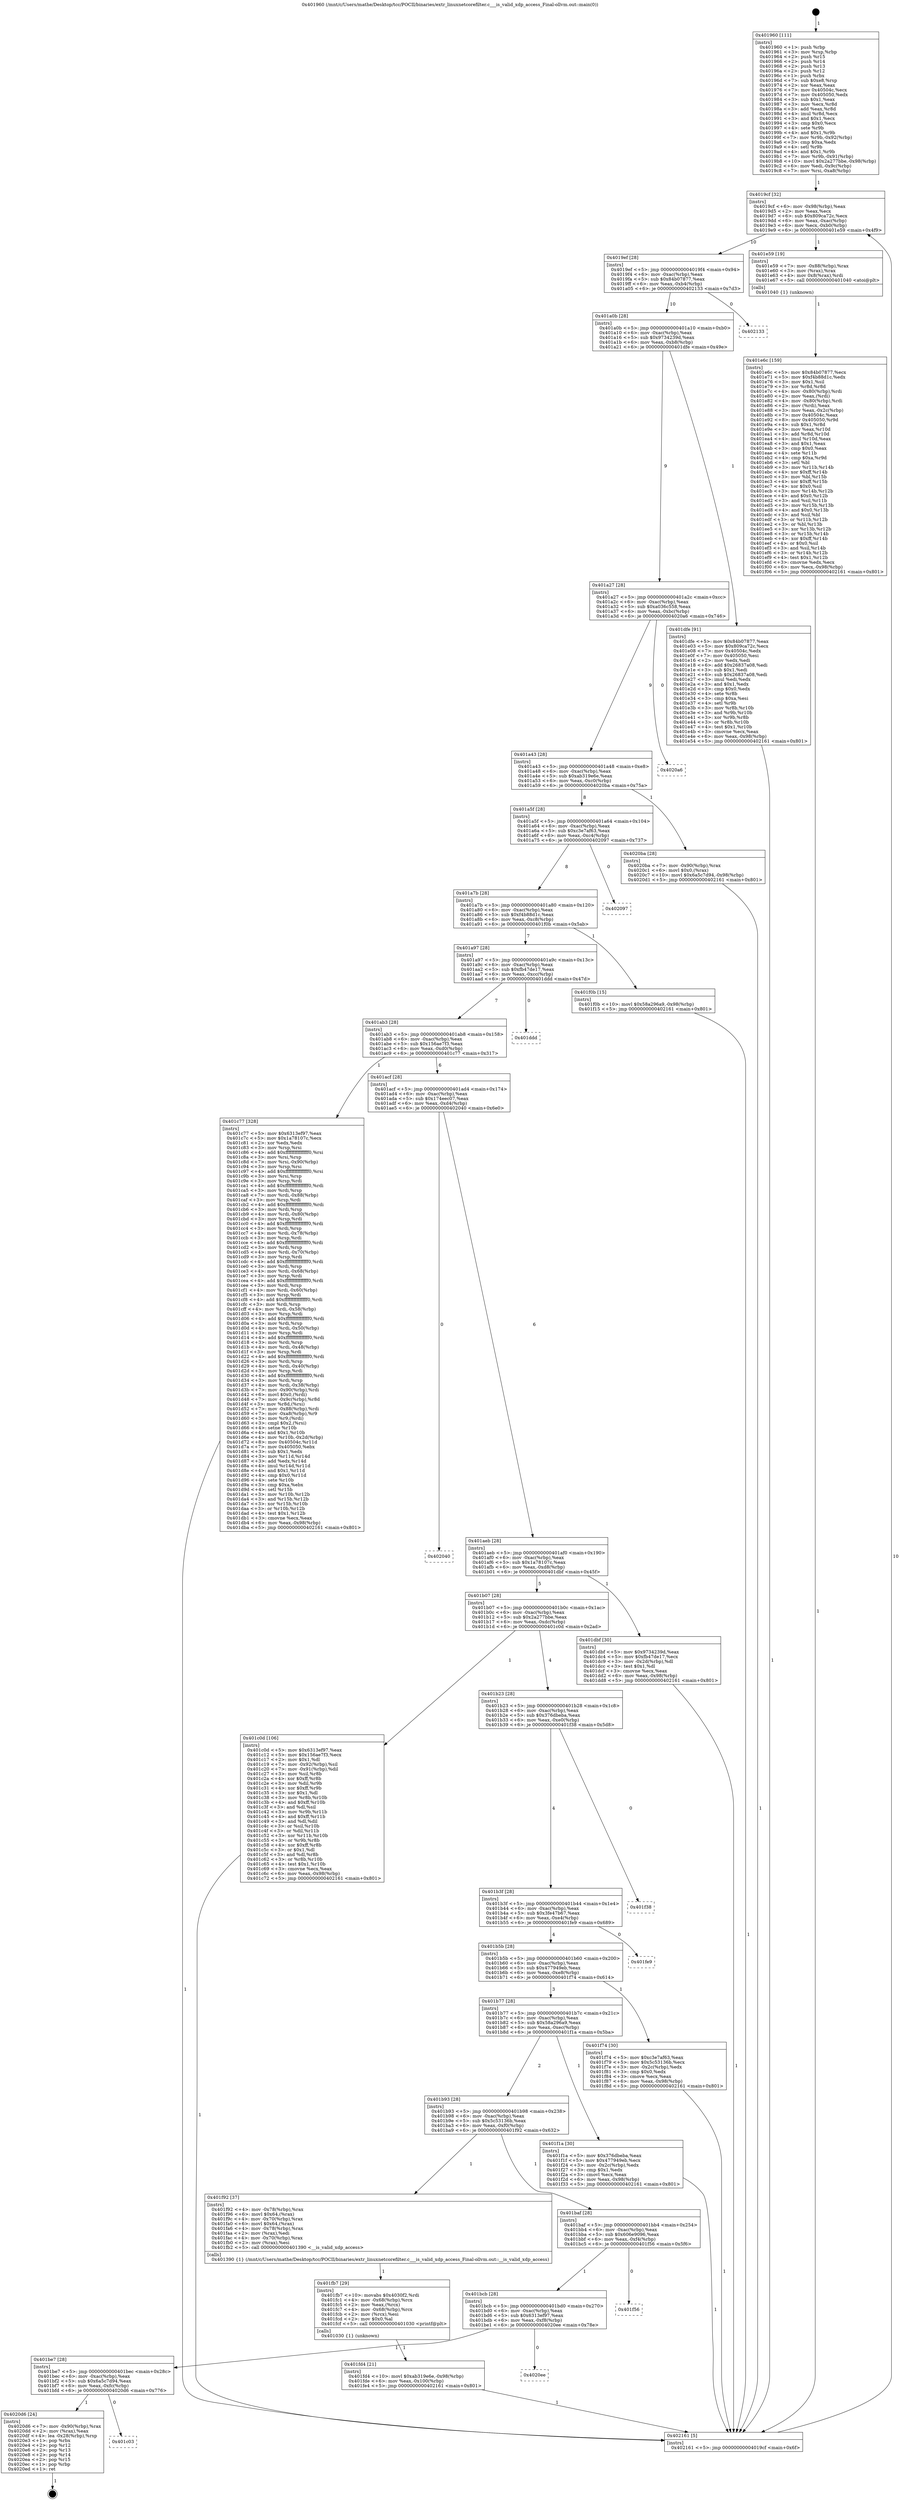 digraph "0x401960" {
  label = "0x401960 (/mnt/c/Users/mathe/Desktop/tcc/POCII/binaries/extr_linuxnetcorefilter.c___is_valid_xdp_access_Final-ollvm.out::main(0))"
  labelloc = "t"
  node[shape=record]

  Entry [label="",width=0.3,height=0.3,shape=circle,fillcolor=black,style=filled]
  "0x4019cf" [label="{
     0x4019cf [32]\l
     | [instrs]\l
     &nbsp;&nbsp;0x4019cf \<+6\>: mov -0x98(%rbp),%eax\l
     &nbsp;&nbsp;0x4019d5 \<+2\>: mov %eax,%ecx\l
     &nbsp;&nbsp;0x4019d7 \<+6\>: sub $0x809ca72c,%ecx\l
     &nbsp;&nbsp;0x4019dd \<+6\>: mov %eax,-0xac(%rbp)\l
     &nbsp;&nbsp;0x4019e3 \<+6\>: mov %ecx,-0xb0(%rbp)\l
     &nbsp;&nbsp;0x4019e9 \<+6\>: je 0000000000401e59 \<main+0x4f9\>\l
  }"]
  "0x401e59" [label="{
     0x401e59 [19]\l
     | [instrs]\l
     &nbsp;&nbsp;0x401e59 \<+7\>: mov -0x88(%rbp),%rax\l
     &nbsp;&nbsp;0x401e60 \<+3\>: mov (%rax),%rax\l
     &nbsp;&nbsp;0x401e63 \<+4\>: mov 0x8(%rax),%rdi\l
     &nbsp;&nbsp;0x401e67 \<+5\>: call 0000000000401040 \<atoi@plt\>\l
     | [calls]\l
     &nbsp;&nbsp;0x401040 \{1\} (unknown)\l
  }"]
  "0x4019ef" [label="{
     0x4019ef [28]\l
     | [instrs]\l
     &nbsp;&nbsp;0x4019ef \<+5\>: jmp 00000000004019f4 \<main+0x94\>\l
     &nbsp;&nbsp;0x4019f4 \<+6\>: mov -0xac(%rbp),%eax\l
     &nbsp;&nbsp;0x4019fa \<+5\>: sub $0x84b07877,%eax\l
     &nbsp;&nbsp;0x4019ff \<+6\>: mov %eax,-0xb4(%rbp)\l
     &nbsp;&nbsp;0x401a05 \<+6\>: je 0000000000402133 \<main+0x7d3\>\l
  }"]
  Exit [label="",width=0.3,height=0.3,shape=circle,fillcolor=black,style=filled,peripheries=2]
  "0x402133" [label="{
     0x402133\l
  }", style=dashed]
  "0x401a0b" [label="{
     0x401a0b [28]\l
     | [instrs]\l
     &nbsp;&nbsp;0x401a0b \<+5\>: jmp 0000000000401a10 \<main+0xb0\>\l
     &nbsp;&nbsp;0x401a10 \<+6\>: mov -0xac(%rbp),%eax\l
     &nbsp;&nbsp;0x401a16 \<+5\>: sub $0x9734239d,%eax\l
     &nbsp;&nbsp;0x401a1b \<+6\>: mov %eax,-0xb8(%rbp)\l
     &nbsp;&nbsp;0x401a21 \<+6\>: je 0000000000401dfe \<main+0x49e\>\l
  }"]
  "0x401c03" [label="{
     0x401c03\l
  }", style=dashed]
  "0x401dfe" [label="{
     0x401dfe [91]\l
     | [instrs]\l
     &nbsp;&nbsp;0x401dfe \<+5\>: mov $0x84b07877,%eax\l
     &nbsp;&nbsp;0x401e03 \<+5\>: mov $0x809ca72c,%ecx\l
     &nbsp;&nbsp;0x401e08 \<+7\>: mov 0x40504c,%edx\l
     &nbsp;&nbsp;0x401e0f \<+7\>: mov 0x405050,%esi\l
     &nbsp;&nbsp;0x401e16 \<+2\>: mov %edx,%edi\l
     &nbsp;&nbsp;0x401e18 \<+6\>: add $0x26837a08,%edi\l
     &nbsp;&nbsp;0x401e1e \<+3\>: sub $0x1,%edi\l
     &nbsp;&nbsp;0x401e21 \<+6\>: sub $0x26837a08,%edi\l
     &nbsp;&nbsp;0x401e27 \<+3\>: imul %edi,%edx\l
     &nbsp;&nbsp;0x401e2a \<+3\>: and $0x1,%edx\l
     &nbsp;&nbsp;0x401e2d \<+3\>: cmp $0x0,%edx\l
     &nbsp;&nbsp;0x401e30 \<+4\>: sete %r8b\l
     &nbsp;&nbsp;0x401e34 \<+3\>: cmp $0xa,%esi\l
     &nbsp;&nbsp;0x401e37 \<+4\>: setl %r9b\l
     &nbsp;&nbsp;0x401e3b \<+3\>: mov %r8b,%r10b\l
     &nbsp;&nbsp;0x401e3e \<+3\>: and %r9b,%r10b\l
     &nbsp;&nbsp;0x401e41 \<+3\>: xor %r9b,%r8b\l
     &nbsp;&nbsp;0x401e44 \<+3\>: or %r8b,%r10b\l
     &nbsp;&nbsp;0x401e47 \<+4\>: test $0x1,%r10b\l
     &nbsp;&nbsp;0x401e4b \<+3\>: cmovne %ecx,%eax\l
     &nbsp;&nbsp;0x401e4e \<+6\>: mov %eax,-0x98(%rbp)\l
     &nbsp;&nbsp;0x401e54 \<+5\>: jmp 0000000000402161 \<main+0x801\>\l
  }"]
  "0x401a27" [label="{
     0x401a27 [28]\l
     | [instrs]\l
     &nbsp;&nbsp;0x401a27 \<+5\>: jmp 0000000000401a2c \<main+0xcc\>\l
     &nbsp;&nbsp;0x401a2c \<+6\>: mov -0xac(%rbp),%eax\l
     &nbsp;&nbsp;0x401a32 \<+5\>: sub $0xa036c558,%eax\l
     &nbsp;&nbsp;0x401a37 \<+6\>: mov %eax,-0xbc(%rbp)\l
     &nbsp;&nbsp;0x401a3d \<+6\>: je 00000000004020a6 \<main+0x746\>\l
  }"]
  "0x4020d6" [label="{
     0x4020d6 [24]\l
     | [instrs]\l
     &nbsp;&nbsp;0x4020d6 \<+7\>: mov -0x90(%rbp),%rax\l
     &nbsp;&nbsp;0x4020dd \<+2\>: mov (%rax),%eax\l
     &nbsp;&nbsp;0x4020df \<+4\>: lea -0x28(%rbp),%rsp\l
     &nbsp;&nbsp;0x4020e3 \<+1\>: pop %rbx\l
     &nbsp;&nbsp;0x4020e4 \<+2\>: pop %r12\l
     &nbsp;&nbsp;0x4020e6 \<+2\>: pop %r13\l
     &nbsp;&nbsp;0x4020e8 \<+2\>: pop %r14\l
     &nbsp;&nbsp;0x4020ea \<+2\>: pop %r15\l
     &nbsp;&nbsp;0x4020ec \<+1\>: pop %rbp\l
     &nbsp;&nbsp;0x4020ed \<+1\>: ret\l
  }"]
  "0x4020a6" [label="{
     0x4020a6\l
  }", style=dashed]
  "0x401a43" [label="{
     0x401a43 [28]\l
     | [instrs]\l
     &nbsp;&nbsp;0x401a43 \<+5\>: jmp 0000000000401a48 \<main+0xe8\>\l
     &nbsp;&nbsp;0x401a48 \<+6\>: mov -0xac(%rbp),%eax\l
     &nbsp;&nbsp;0x401a4e \<+5\>: sub $0xab319e6e,%eax\l
     &nbsp;&nbsp;0x401a53 \<+6\>: mov %eax,-0xc0(%rbp)\l
     &nbsp;&nbsp;0x401a59 \<+6\>: je 00000000004020ba \<main+0x75a\>\l
  }"]
  "0x401be7" [label="{
     0x401be7 [28]\l
     | [instrs]\l
     &nbsp;&nbsp;0x401be7 \<+5\>: jmp 0000000000401bec \<main+0x28c\>\l
     &nbsp;&nbsp;0x401bec \<+6\>: mov -0xac(%rbp),%eax\l
     &nbsp;&nbsp;0x401bf2 \<+5\>: sub $0x6a5c7d94,%eax\l
     &nbsp;&nbsp;0x401bf7 \<+6\>: mov %eax,-0xfc(%rbp)\l
     &nbsp;&nbsp;0x401bfd \<+6\>: je 00000000004020d6 \<main+0x776\>\l
  }"]
  "0x4020ba" [label="{
     0x4020ba [28]\l
     | [instrs]\l
     &nbsp;&nbsp;0x4020ba \<+7\>: mov -0x90(%rbp),%rax\l
     &nbsp;&nbsp;0x4020c1 \<+6\>: movl $0x0,(%rax)\l
     &nbsp;&nbsp;0x4020c7 \<+10\>: movl $0x6a5c7d94,-0x98(%rbp)\l
     &nbsp;&nbsp;0x4020d1 \<+5\>: jmp 0000000000402161 \<main+0x801\>\l
  }"]
  "0x401a5f" [label="{
     0x401a5f [28]\l
     | [instrs]\l
     &nbsp;&nbsp;0x401a5f \<+5\>: jmp 0000000000401a64 \<main+0x104\>\l
     &nbsp;&nbsp;0x401a64 \<+6\>: mov -0xac(%rbp),%eax\l
     &nbsp;&nbsp;0x401a6a \<+5\>: sub $0xc3e7af63,%eax\l
     &nbsp;&nbsp;0x401a6f \<+6\>: mov %eax,-0xc4(%rbp)\l
     &nbsp;&nbsp;0x401a75 \<+6\>: je 0000000000402097 \<main+0x737\>\l
  }"]
  "0x4020ee" [label="{
     0x4020ee\l
  }", style=dashed]
  "0x402097" [label="{
     0x402097\l
  }", style=dashed]
  "0x401a7b" [label="{
     0x401a7b [28]\l
     | [instrs]\l
     &nbsp;&nbsp;0x401a7b \<+5\>: jmp 0000000000401a80 \<main+0x120\>\l
     &nbsp;&nbsp;0x401a80 \<+6\>: mov -0xac(%rbp),%eax\l
     &nbsp;&nbsp;0x401a86 \<+5\>: sub $0xf4b88d1c,%eax\l
     &nbsp;&nbsp;0x401a8b \<+6\>: mov %eax,-0xc8(%rbp)\l
     &nbsp;&nbsp;0x401a91 \<+6\>: je 0000000000401f0b \<main+0x5ab\>\l
  }"]
  "0x401bcb" [label="{
     0x401bcb [28]\l
     | [instrs]\l
     &nbsp;&nbsp;0x401bcb \<+5\>: jmp 0000000000401bd0 \<main+0x270\>\l
     &nbsp;&nbsp;0x401bd0 \<+6\>: mov -0xac(%rbp),%eax\l
     &nbsp;&nbsp;0x401bd6 \<+5\>: sub $0x6313ef97,%eax\l
     &nbsp;&nbsp;0x401bdb \<+6\>: mov %eax,-0xf8(%rbp)\l
     &nbsp;&nbsp;0x401be1 \<+6\>: je 00000000004020ee \<main+0x78e\>\l
  }"]
  "0x401f0b" [label="{
     0x401f0b [15]\l
     | [instrs]\l
     &nbsp;&nbsp;0x401f0b \<+10\>: movl $0x58a296a9,-0x98(%rbp)\l
     &nbsp;&nbsp;0x401f15 \<+5\>: jmp 0000000000402161 \<main+0x801\>\l
  }"]
  "0x401a97" [label="{
     0x401a97 [28]\l
     | [instrs]\l
     &nbsp;&nbsp;0x401a97 \<+5\>: jmp 0000000000401a9c \<main+0x13c\>\l
     &nbsp;&nbsp;0x401a9c \<+6\>: mov -0xac(%rbp),%eax\l
     &nbsp;&nbsp;0x401aa2 \<+5\>: sub $0xfb47de17,%eax\l
     &nbsp;&nbsp;0x401aa7 \<+6\>: mov %eax,-0xcc(%rbp)\l
     &nbsp;&nbsp;0x401aad \<+6\>: je 0000000000401ddd \<main+0x47d\>\l
  }"]
  "0x401f56" [label="{
     0x401f56\l
  }", style=dashed]
  "0x401ddd" [label="{
     0x401ddd\l
  }", style=dashed]
  "0x401ab3" [label="{
     0x401ab3 [28]\l
     | [instrs]\l
     &nbsp;&nbsp;0x401ab3 \<+5\>: jmp 0000000000401ab8 \<main+0x158\>\l
     &nbsp;&nbsp;0x401ab8 \<+6\>: mov -0xac(%rbp),%eax\l
     &nbsp;&nbsp;0x401abe \<+5\>: sub $0x156ae7f3,%eax\l
     &nbsp;&nbsp;0x401ac3 \<+6\>: mov %eax,-0xd0(%rbp)\l
     &nbsp;&nbsp;0x401ac9 \<+6\>: je 0000000000401c77 \<main+0x317\>\l
  }"]
  "0x401fd4" [label="{
     0x401fd4 [21]\l
     | [instrs]\l
     &nbsp;&nbsp;0x401fd4 \<+10\>: movl $0xab319e6e,-0x98(%rbp)\l
     &nbsp;&nbsp;0x401fde \<+6\>: mov %eax,-0x100(%rbp)\l
     &nbsp;&nbsp;0x401fe4 \<+5\>: jmp 0000000000402161 \<main+0x801\>\l
  }"]
  "0x401c77" [label="{
     0x401c77 [328]\l
     | [instrs]\l
     &nbsp;&nbsp;0x401c77 \<+5\>: mov $0x6313ef97,%eax\l
     &nbsp;&nbsp;0x401c7c \<+5\>: mov $0x1a78107c,%ecx\l
     &nbsp;&nbsp;0x401c81 \<+2\>: xor %edx,%edx\l
     &nbsp;&nbsp;0x401c83 \<+3\>: mov %rsp,%rsi\l
     &nbsp;&nbsp;0x401c86 \<+4\>: add $0xfffffffffffffff0,%rsi\l
     &nbsp;&nbsp;0x401c8a \<+3\>: mov %rsi,%rsp\l
     &nbsp;&nbsp;0x401c8d \<+7\>: mov %rsi,-0x90(%rbp)\l
     &nbsp;&nbsp;0x401c94 \<+3\>: mov %rsp,%rsi\l
     &nbsp;&nbsp;0x401c97 \<+4\>: add $0xfffffffffffffff0,%rsi\l
     &nbsp;&nbsp;0x401c9b \<+3\>: mov %rsi,%rsp\l
     &nbsp;&nbsp;0x401c9e \<+3\>: mov %rsp,%rdi\l
     &nbsp;&nbsp;0x401ca1 \<+4\>: add $0xfffffffffffffff0,%rdi\l
     &nbsp;&nbsp;0x401ca5 \<+3\>: mov %rdi,%rsp\l
     &nbsp;&nbsp;0x401ca8 \<+7\>: mov %rdi,-0x88(%rbp)\l
     &nbsp;&nbsp;0x401caf \<+3\>: mov %rsp,%rdi\l
     &nbsp;&nbsp;0x401cb2 \<+4\>: add $0xfffffffffffffff0,%rdi\l
     &nbsp;&nbsp;0x401cb6 \<+3\>: mov %rdi,%rsp\l
     &nbsp;&nbsp;0x401cb9 \<+4\>: mov %rdi,-0x80(%rbp)\l
     &nbsp;&nbsp;0x401cbd \<+3\>: mov %rsp,%rdi\l
     &nbsp;&nbsp;0x401cc0 \<+4\>: add $0xfffffffffffffff0,%rdi\l
     &nbsp;&nbsp;0x401cc4 \<+3\>: mov %rdi,%rsp\l
     &nbsp;&nbsp;0x401cc7 \<+4\>: mov %rdi,-0x78(%rbp)\l
     &nbsp;&nbsp;0x401ccb \<+3\>: mov %rsp,%rdi\l
     &nbsp;&nbsp;0x401cce \<+4\>: add $0xfffffffffffffff0,%rdi\l
     &nbsp;&nbsp;0x401cd2 \<+3\>: mov %rdi,%rsp\l
     &nbsp;&nbsp;0x401cd5 \<+4\>: mov %rdi,-0x70(%rbp)\l
     &nbsp;&nbsp;0x401cd9 \<+3\>: mov %rsp,%rdi\l
     &nbsp;&nbsp;0x401cdc \<+4\>: add $0xfffffffffffffff0,%rdi\l
     &nbsp;&nbsp;0x401ce0 \<+3\>: mov %rdi,%rsp\l
     &nbsp;&nbsp;0x401ce3 \<+4\>: mov %rdi,-0x68(%rbp)\l
     &nbsp;&nbsp;0x401ce7 \<+3\>: mov %rsp,%rdi\l
     &nbsp;&nbsp;0x401cea \<+4\>: add $0xfffffffffffffff0,%rdi\l
     &nbsp;&nbsp;0x401cee \<+3\>: mov %rdi,%rsp\l
     &nbsp;&nbsp;0x401cf1 \<+4\>: mov %rdi,-0x60(%rbp)\l
     &nbsp;&nbsp;0x401cf5 \<+3\>: mov %rsp,%rdi\l
     &nbsp;&nbsp;0x401cf8 \<+4\>: add $0xfffffffffffffff0,%rdi\l
     &nbsp;&nbsp;0x401cfc \<+3\>: mov %rdi,%rsp\l
     &nbsp;&nbsp;0x401cff \<+4\>: mov %rdi,-0x58(%rbp)\l
     &nbsp;&nbsp;0x401d03 \<+3\>: mov %rsp,%rdi\l
     &nbsp;&nbsp;0x401d06 \<+4\>: add $0xfffffffffffffff0,%rdi\l
     &nbsp;&nbsp;0x401d0a \<+3\>: mov %rdi,%rsp\l
     &nbsp;&nbsp;0x401d0d \<+4\>: mov %rdi,-0x50(%rbp)\l
     &nbsp;&nbsp;0x401d11 \<+3\>: mov %rsp,%rdi\l
     &nbsp;&nbsp;0x401d14 \<+4\>: add $0xfffffffffffffff0,%rdi\l
     &nbsp;&nbsp;0x401d18 \<+3\>: mov %rdi,%rsp\l
     &nbsp;&nbsp;0x401d1b \<+4\>: mov %rdi,-0x48(%rbp)\l
     &nbsp;&nbsp;0x401d1f \<+3\>: mov %rsp,%rdi\l
     &nbsp;&nbsp;0x401d22 \<+4\>: add $0xfffffffffffffff0,%rdi\l
     &nbsp;&nbsp;0x401d26 \<+3\>: mov %rdi,%rsp\l
     &nbsp;&nbsp;0x401d29 \<+4\>: mov %rdi,-0x40(%rbp)\l
     &nbsp;&nbsp;0x401d2d \<+3\>: mov %rsp,%rdi\l
     &nbsp;&nbsp;0x401d30 \<+4\>: add $0xfffffffffffffff0,%rdi\l
     &nbsp;&nbsp;0x401d34 \<+3\>: mov %rdi,%rsp\l
     &nbsp;&nbsp;0x401d37 \<+4\>: mov %rdi,-0x38(%rbp)\l
     &nbsp;&nbsp;0x401d3b \<+7\>: mov -0x90(%rbp),%rdi\l
     &nbsp;&nbsp;0x401d42 \<+6\>: movl $0x0,(%rdi)\l
     &nbsp;&nbsp;0x401d48 \<+7\>: mov -0x9c(%rbp),%r8d\l
     &nbsp;&nbsp;0x401d4f \<+3\>: mov %r8d,(%rsi)\l
     &nbsp;&nbsp;0x401d52 \<+7\>: mov -0x88(%rbp),%rdi\l
     &nbsp;&nbsp;0x401d59 \<+7\>: mov -0xa8(%rbp),%r9\l
     &nbsp;&nbsp;0x401d60 \<+3\>: mov %r9,(%rdi)\l
     &nbsp;&nbsp;0x401d63 \<+3\>: cmpl $0x2,(%rsi)\l
     &nbsp;&nbsp;0x401d66 \<+4\>: setne %r10b\l
     &nbsp;&nbsp;0x401d6a \<+4\>: and $0x1,%r10b\l
     &nbsp;&nbsp;0x401d6e \<+4\>: mov %r10b,-0x2d(%rbp)\l
     &nbsp;&nbsp;0x401d72 \<+8\>: mov 0x40504c,%r11d\l
     &nbsp;&nbsp;0x401d7a \<+7\>: mov 0x405050,%ebx\l
     &nbsp;&nbsp;0x401d81 \<+3\>: sub $0x1,%edx\l
     &nbsp;&nbsp;0x401d84 \<+3\>: mov %r11d,%r14d\l
     &nbsp;&nbsp;0x401d87 \<+3\>: add %edx,%r14d\l
     &nbsp;&nbsp;0x401d8a \<+4\>: imul %r14d,%r11d\l
     &nbsp;&nbsp;0x401d8e \<+4\>: and $0x1,%r11d\l
     &nbsp;&nbsp;0x401d92 \<+4\>: cmp $0x0,%r11d\l
     &nbsp;&nbsp;0x401d96 \<+4\>: sete %r10b\l
     &nbsp;&nbsp;0x401d9a \<+3\>: cmp $0xa,%ebx\l
     &nbsp;&nbsp;0x401d9d \<+4\>: setl %r15b\l
     &nbsp;&nbsp;0x401da1 \<+3\>: mov %r10b,%r12b\l
     &nbsp;&nbsp;0x401da4 \<+3\>: and %r15b,%r12b\l
     &nbsp;&nbsp;0x401da7 \<+3\>: xor %r15b,%r10b\l
     &nbsp;&nbsp;0x401daa \<+3\>: or %r10b,%r12b\l
     &nbsp;&nbsp;0x401dad \<+4\>: test $0x1,%r12b\l
     &nbsp;&nbsp;0x401db1 \<+3\>: cmovne %ecx,%eax\l
     &nbsp;&nbsp;0x401db4 \<+6\>: mov %eax,-0x98(%rbp)\l
     &nbsp;&nbsp;0x401dba \<+5\>: jmp 0000000000402161 \<main+0x801\>\l
  }"]
  "0x401acf" [label="{
     0x401acf [28]\l
     | [instrs]\l
     &nbsp;&nbsp;0x401acf \<+5\>: jmp 0000000000401ad4 \<main+0x174\>\l
     &nbsp;&nbsp;0x401ad4 \<+6\>: mov -0xac(%rbp),%eax\l
     &nbsp;&nbsp;0x401ada \<+5\>: sub $0x174eec07,%eax\l
     &nbsp;&nbsp;0x401adf \<+6\>: mov %eax,-0xd4(%rbp)\l
     &nbsp;&nbsp;0x401ae5 \<+6\>: je 0000000000402040 \<main+0x6e0\>\l
  }"]
  "0x401fb7" [label="{
     0x401fb7 [29]\l
     | [instrs]\l
     &nbsp;&nbsp;0x401fb7 \<+10\>: movabs $0x4030f2,%rdi\l
     &nbsp;&nbsp;0x401fc1 \<+4\>: mov -0x68(%rbp),%rcx\l
     &nbsp;&nbsp;0x401fc5 \<+2\>: mov %eax,(%rcx)\l
     &nbsp;&nbsp;0x401fc7 \<+4\>: mov -0x68(%rbp),%rcx\l
     &nbsp;&nbsp;0x401fcb \<+2\>: mov (%rcx),%esi\l
     &nbsp;&nbsp;0x401fcd \<+2\>: mov $0x0,%al\l
     &nbsp;&nbsp;0x401fcf \<+5\>: call 0000000000401030 \<printf@plt\>\l
     | [calls]\l
     &nbsp;&nbsp;0x401030 \{1\} (unknown)\l
  }"]
  "0x402040" [label="{
     0x402040\l
  }", style=dashed]
  "0x401aeb" [label="{
     0x401aeb [28]\l
     | [instrs]\l
     &nbsp;&nbsp;0x401aeb \<+5\>: jmp 0000000000401af0 \<main+0x190\>\l
     &nbsp;&nbsp;0x401af0 \<+6\>: mov -0xac(%rbp),%eax\l
     &nbsp;&nbsp;0x401af6 \<+5\>: sub $0x1a78107c,%eax\l
     &nbsp;&nbsp;0x401afb \<+6\>: mov %eax,-0xd8(%rbp)\l
     &nbsp;&nbsp;0x401b01 \<+6\>: je 0000000000401dbf \<main+0x45f\>\l
  }"]
  "0x401baf" [label="{
     0x401baf [28]\l
     | [instrs]\l
     &nbsp;&nbsp;0x401baf \<+5\>: jmp 0000000000401bb4 \<main+0x254\>\l
     &nbsp;&nbsp;0x401bb4 \<+6\>: mov -0xac(%rbp),%eax\l
     &nbsp;&nbsp;0x401bba \<+5\>: sub $0x606e9096,%eax\l
     &nbsp;&nbsp;0x401bbf \<+6\>: mov %eax,-0xf4(%rbp)\l
     &nbsp;&nbsp;0x401bc5 \<+6\>: je 0000000000401f56 \<main+0x5f6\>\l
  }"]
  "0x401dbf" [label="{
     0x401dbf [30]\l
     | [instrs]\l
     &nbsp;&nbsp;0x401dbf \<+5\>: mov $0x9734239d,%eax\l
     &nbsp;&nbsp;0x401dc4 \<+5\>: mov $0xfb47de17,%ecx\l
     &nbsp;&nbsp;0x401dc9 \<+3\>: mov -0x2d(%rbp),%dl\l
     &nbsp;&nbsp;0x401dcc \<+3\>: test $0x1,%dl\l
     &nbsp;&nbsp;0x401dcf \<+3\>: cmovne %ecx,%eax\l
     &nbsp;&nbsp;0x401dd2 \<+6\>: mov %eax,-0x98(%rbp)\l
     &nbsp;&nbsp;0x401dd8 \<+5\>: jmp 0000000000402161 \<main+0x801\>\l
  }"]
  "0x401b07" [label="{
     0x401b07 [28]\l
     | [instrs]\l
     &nbsp;&nbsp;0x401b07 \<+5\>: jmp 0000000000401b0c \<main+0x1ac\>\l
     &nbsp;&nbsp;0x401b0c \<+6\>: mov -0xac(%rbp),%eax\l
     &nbsp;&nbsp;0x401b12 \<+5\>: sub $0x2a277bbe,%eax\l
     &nbsp;&nbsp;0x401b17 \<+6\>: mov %eax,-0xdc(%rbp)\l
     &nbsp;&nbsp;0x401b1d \<+6\>: je 0000000000401c0d \<main+0x2ad\>\l
  }"]
  "0x401f92" [label="{
     0x401f92 [37]\l
     | [instrs]\l
     &nbsp;&nbsp;0x401f92 \<+4\>: mov -0x78(%rbp),%rax\l
     &nbsp;&nbsp;0x401f96 \<+6\>: movl $0x64,(%rax)\l
     &nbsp;&nbsp;0x401f9c \<+4\>: mov -0x70(%rbp),%rax\l
     &nbsp;&nbsp;0x401fa0 \<+6\>: movl $0x64,(%rax)\l
     &nbsp;&nbsp;0x401fa6 \<+4\>: mov -0x78(%rbp),%rax\l
     &nbsp;&nbsp;0x401faa \<+2\>: mov (%rax),%edi\l
     &nbsp;&nbsp;0x401fac \<+4\>: mov -0x70(%rbp),%rax\l
     &nbsp;&nbsp;0x401fb0 \<+2\>: mov (%rax),%esi\l
     &nbsp;&nbsp;0x401fb2 \<+5\>: call 0000000000401390 \<__is_valid_xdp_access\>\l
     | [calls]\l
     &nbsp;&nbsp;0x401390 \{1\} (/mnt/c/Users/mathe/Desktop/tcc/POCII/binaries/extr_linuxnetcorefilter.c___is_valid_xdp_access_Final-ollvm.out::__is_valid_xdp_access)\l
  }"]
  "0x401c0d" [label="{
     0x401c0d [106]\l
     | [instrs]\l
     &nbsp;&nbsp;0x401c0d \<+5\>: mov $0x6313ef97,%eax\l
     &nbsp;&nbsp;0x401c12 \<+5\>: mov $0x156ae7f3,%ecx\l
     &nbsp;&nbsp;0x401c17 \<+2\>: mov $0x1,%dl\l
     &nbsp;&nbsp;0x401c19 \<+7\>: mov -0x92(%rbp),%sil\l
     &nbsp;&nbsp;0x401c20 \<+7\>: mov -0x91(%rbp),%dil\l
     &nbsp;&nbsp;0x401c27 \<+3\>: mov %sil,%r8b\l
     &nbsp;&nbsp;0x401c2a \<+4\>: xor $0xff,%r8b\l
     &nbsp;&nbsp;0x401c2e \<+3\>: mov %dil,%r9b\l
     &nbsp;&nbsp;0x401c31 \<+4\>: xor $0xff,%r9b\l
     &nbsp;&nbsp;0x401c35 \<+3\>: xor $0x1,%dl\l
     &nbsp;&nbsp;0x401c38 \<+3\>: mov %r8b,%r10b\l
     &nbsp;&nbsp;0x401c3b \<+4\>: and $0xff,%r10b\l
     &nbsp;&nbsp;0x401c3f \<+3\>: and %dl,%sil\l
     &nbsp;&nbsp;0x401c42 \<+3\>: mov %r9b,%r11b\l
     &nbsp;&nbsp;0x401c45 \<+4\>: and $0xff,%r11b\l
     &nbsp;&nbsp;0x401c49 \<+3\>: and %dl,%dil\l
     &nbsp;&nbsp;0x401c4c \<+3\>: or %sil,%r10b\l
     &nbsp;&nbsp;0x401c4f \<+3\>: or %dil,%r11b\l
     &nbsp;&nbsp;0x401c52 \<+3\>: xor %r11b,%r10b\l
     &nbsp;&nbsp;0x401c55 \<+3\>: or %r9b,%r8b\l
     &nbsp;&nbsp;0x401c58 \<+4\>: xor $0xff,%r8b\l
     &nbsp;&nbsp;0x401c5c \<+3\>: or $0x1,%dl\l
     &nbsp;&nbsp;0x401c5f \<+3\>: and %dl,%r8b\l
     &nbsp;&nbsp;0x401c62 \<+3\>: or %r8b,%r10b\l
     &nbsp;&nbsp;0x401c65 \<+4\>: test $0x1,%r10b\l
     &nbsp;&nbsp;0x401c69 \<+3\>: cmovne %ecx,%eax\l
     &nbsp;&nbsp;0x401c6c \<+6\>: mov %eax,-0x98(%rbp)\l
     &nbsp;&nbsp;0x401c72 \<+5\>: jmp 0000000000402161 \<main+0x801\>\l
  }"]
  "0x401b23" [label="{
     0x401b23 [28]\l
     | [instrs]\l
     &nbsp;&nbsp;0x401b23 \<+5\>: jmp 0000000000401b28 \<main+0x1c8\>\l
     &nbsp;&nbsp;0x401b28 \<+6\>: mov -0xac(%rbp),%eax\l
     &nbsp;&nbsp;0x401b2e \<+5\>: sub $0x376dbeba,%eax\l
     &nbsp;&nbsp;0x401b33 \<+6\>: mov %eax,-0xe0(%rbp)\l
     &nbsp;&nbsp;0x401b39 \<+6\>: je 0000000000401f38 \<main+0x5d8\>\l
  }"]
  "0x402161" [label="{
     0x402161 [5]\l
     | [instrs]\l
     &nbsp;&nbsp;0x402161 \<+5\>: jmp 00000000004019cf \<main+0x6f\>\l
  }"]
  "0x401960" [label="{
     0x401960 [111]\l
     | [instrs]\l
     &nbsp;&nbsp;0x401960 \<+1\>: push %rbp\l
     &nbsp;&nbsp;0x401961 \<+3\>: mov %rsp,%rbp\l
     &nbsp;&nbsp;0x401964 \<+2\>: push %r15\l
     &nbsp;&nbsp;0x401966 \<+2\>: push %r14\l
     &nbsp;&nbsp;0x401968 \<+2\>: push %r13\l
     &nbsp;&nbsp;0x40196a \<+2\>: push %r12\l
     &nbsp;&nbsp;0x40196c \<+1\>: push %rbx\l
     &nbsp;&nbsp;0x40196d \<+7\>: sub $0xe8,%rsp\l
     &nbsp;&nbsp;0x401974 \<+2\>: xor %eax,%eax\l
     &nbsp;&nbsp;0x401976 \<+7\>: mov 0x40504c,%ecx\l
     &nbsp;&nbsp;0x40197d \<+7\>: mov 0x405050,%edx\l
     &nbsp;&nbsp;0x401984 \<+3\>: sub $0x1,%eax\l
     &nbsp;&nbsp;0x401987 \<+3\>: mov %ecx,%r8d\l
     &nbsp;&nbsp;0x40198a \<+3\>: add %eax,%r8d\l
     &nbsp;&nbsp;0x40198d \<+4\>: imul %r8d,%ecx\l
     &nbsp;&nbsp;0x401991 \<+3\>: and $0x1,%ecx\l
     &nbsp;&nbsp;0x401994 \<+3\>: cmp $0x0,%ecx\l
     &nbsp;&nbsp;0x401997 \<+4\>: sete %r9b\l
     &nbsp;&nbsp;0x40199b \<+4\>: and $0x1,%r9b\l
     &nbsp;&nbsp;0x40199f \<+7\>: mov %r9b,-0x92(%rbp)\l
     &nbsp;&nbsp;0x4019a6 \<+3\>: cmp $0xa,%edx\l
     &nbsp;&nbsp;0x4019a9 \<+4\>: setl %r9b\l
     &nbsp;&nbsp;0x4019ad \<+4\>: and $0x1,%r9b\l
     &nbsp;&nbsp;0x4019b1 \<+7\>: mov %r9b,-0x91(%rbp)\l
     &nbsp;&nbsp;0x4019b8 \<+10\>: movl $0x2a277bbe,-0x98(%rbp)\l
     &nbsp;&nbsp;0x4019c2 \<+6\>: mov %edi,-0x9c(%rbp)\l
     &nbsp;&nbsp;0x4019c8 \<+7\>: mov %rsi,-0xa8(%rbp)\l
  }"]
  "0x401b93" [label="{
     0x401b93 [28]\l
     | [instrs]\l
     &nbsp;&nbsp;0x401b93 \<+5\>: jmp 0000000000401b98 \<main+0x238\>\l
     &nbsp;&nbsp;0x401b98 \<+6\>: mov -0xac(%rbp),%eax\l
     &nbsp;&nbsp;0x401b9e \<+5\>: sub $0x5c53136b,%eax\l
     &nbsp;&nbsp;0x401ba3 \<+6\>: mov %eax,-0xf0(%rbp)\l
     &nbsp;&nbsp;0x401ba9 \<+6\>: je 0000000000401f92 \<main+0x632\>\l
  }"]
  "0x401e6c" [label="{
     0x401e6c [159]\l
     | [instrs]\l
     &nbsp;&nbsp;0x401e6c \<+5\>: mov $0x84b07877,%ecx\l
     &nbsp;&nbsp;0x401e71 \<+5\>: mov $0xf4b88d1c,%edx\l
     &nbsp;&nbsp;0x401e76 \<+3\>: mov $0x1,%sil\l
     &nbsp;&nbsp;0x401e79 \<+3\>: xor %r8d,%r8d\l
     &nbsp;&nbsp;0x401e7c \<+4\>: mov -0x80(%rbp),%rdi\l
     &nbsp;&nbsp;0x401e80 \<+2\>: mov %eax,(%rdi)\l
     &nbsp;&nbsp;0x401e82 \<+4\>: mov -0x80(%rbp),%rdi\l
     &nbsp;&nbsp;0x401e86 \<+2\>: mov (%rdi),%eax\l
     &nbsp;&nbsp;0x401e88 \<+3\>: mov %eax,-0x2c(%rbp)\l
     &nbsp;&nbsp;0x401e8b \<+7\>: mov 0x40504c,%eax\l
     &nbsp;&nbsp;0x401e92 \<+8\>: mov 0x405050,%r9d\l
     &nbsp;&nbsp;0x401e9a \<+4\>: sub $0x1,%r8d\l
     &nbsp;&nbsp;0x401e9e \<+3\>: mov %eax,%r10d\l
     &nbsp;&nbsp;0x401ea1 \<+3\>: add %r8d,%r10d\l
     &nbsp;&nbsp;0x401ea4 \<+4\>: imul %r10d,%eax\l
     &nbsp;&nbsp;0x401ea8 \<+3\>: and $0x1,%eax\l
     &nbsp;&nbsp;0x401eab \<+3\>: cmp $0x0,%eax\l
     &nbsp;&nbsp;0x401eae \<+4\>: sete %r11b\l
     &nbsp;&nbsp;0x401eb2 \<+4\>: cmp $0xa,%r9d\l
     &nbsp;&nbsp;0x401eb6 \<+3\>: setl %bl\l
     &nbsp;&nbsp;0x401eb9 \<+3\>: mov %r11b,%r14b\l
     &nbsp;&nbsp;0x401ebc \<+4\>: xor $0xff,%r14b\l
     &nbsp;&nbsp;0x401ec0 \<+3\>: mov %bl,%r15b\l
     &nbsp;&nbsp;0x401ec3 \<+4\>: xor $0xff,%r15b\l
     &nbsp;&nbsp;0x401ec7 \<+4\>: xor $0x0,%sil\l
     &nbsp;&nbsp;0x401ecb \<+3\>: mov %r14b,%r12b\l
     &nbsp;&nbsp;0x401ece \<+4\>: and $0x0,%r12b\l
     &nbsp;&nbsp;0x401ed2 \<+3\>: and %sil,%r11b\l
     &nbsp;&nbsp;0x401ed5 \<+3\>: mov %r15b,%r13b\l
     &nbsp;&nbsp;0x401ed8 \<+4\>: and $0x0,%r13b\l
     &nbsp;&nbsp;0x401edc \<+3\>: and %sil,%bl\l
     &nbsp;&nbsp;0x401edf \<+3\>: or %r11b,%r12b\l
     &nbsp;&nbsp;0x401ee2 \<+3\>: or %bl,%r13b\l
     &nbsp;&nbsp;0x401ee5 \<+3\>: xor %r13b,%r12b\l
     &nbsp;&nbsp;0x401ee8 \<+3\>: or %r15b,%r14b\l
     &nbsp;&nbsp;0x401eeb \<+4\>: xor $0xff,%r14b\l
     &nbsp;&nbsp;0x401eef \<+4\>: or $0x0,%sil\l
     &nbsp;&nbsp;0x401ef3 \<+3\>: and %sil,%r14b\l
     &nbsp;&nbsp;0x401ef6 \<+3\>: or %r14b,%r12b\l
     &nbsp;&nbsp;0x401ef9 \<+4\>: test $0x1,%r12b\l
     &nbsp;&nbsp;0x401efd \<+3\>: cmovne %edx,%ecx\l
     &nbsp;&nbsp;0x401f00 \<+6\>: mov %ecx,-0x98(%rbp)\l
     &nbsp;&nbsp;0x401f06 \<+5\>: jmp 0000000000402161 \<main+0x801\>\l
  }"]
  "0x401f1a" [label="{
     0x401f1a [30]\l
     | [instrs]\l
     &nbsp;&nbsp;0x401f1a \<+5\>: mov $0x376dbeba,%eax\l
     &nbsp;&nbsp;0x401f1f \<+5\>: mov $0x477949eb,%ecx\l
     &nbsp;&nbsp;0x401f24 \<+3\>: mov -0x2c(%rbp),%edx\l
     &nbsp;&nbsp;0x401f27 \<+3\>: cmp $0x1,%edx\l
     &nbsp;&nbsp;0x401f2a \<+3\>: cmovl %ecx,%eax\l
     &nbsp;&nbsp;0x401f2d \<+6\>: mov %eax,-0x98(%rbp)\l
     &nbsp;&nbsp;0x401f33 \<+5\>: jmp 0000000000402161 \<main+0x801\>\l
  }"]
  "0x401f38" [label="{
     0x401f38\l
  }", style=dashed]
  "0x401b3f" [label="{
     0x401b3f [28]\l
     | [instrs]\l
     &nbsp;&nbsp;0x401b3f \<+5\>: jmp 0000000000401b44 \<main+0x1e4\>\l
     &nbsp;&nbsp;0x401b44 \<+6\>: mov -0xac(%rbp),%eax\l
     &nbsp;&nbsp;0x401b4a \<+5\>: sub $0x3fe47b67,%eax\l
     &nbsp;&nbsp;0x401b4f \<+6\>: mov %eax,-0xe4(%rbp)\l
     &nbsp;&nbsp;0x401b55 \<+6\>: je 0000000000401fe9 \<main+0x689\>\l
  }"]
  "0x401b77" [label="{
     0x401b77 [28]\l
     | [instrs]\l
     &nbsp;&nbsp;0x401b77 \<+5\>: jmp 0000000000401b7c \<main+0x21c\>\l
     &nbsp;&nbsp;0x401b7c \<+6\>: mov -0xac(%rbp),%eax\l
     &nbsp;&nbsp;0x401b82 \<+5\>: sub $0x58a296a9,%eax\l
     &nbsp;&nbsp;0x401b87 \<+6\>: mov %eax,-0xec(%rbp)\l
     &nbsp;&nbsp;0x401b8d \<+6\>: je 0000000000401f1a \<main+0x5ba\>\l
  }"]
  "0x401fe9" [label="{
     0x401fe9\l
  }", style=dashed]
  "0x401b5b" [label="{
     0x401b5b [28]\l
     | [instrs]\l
     &nbsp;&nbsp;0x401b5b \<+5\>: jmp 0000000000401b60 \<main+0x200\>\l
     &nbsp;&nbsp;0x401b60 \<+6\>: mov -0xac(%rbp),%eax\l
     &nbsp;&nbsp;0x401b66 \<+5\>: sub $0x477949eb,%eax\l
     &nbsp;&nbsp;0x401b6b \<+6\>: mov %eax,-0xe8(%rbp)\l
     &nbsp;&nbsp;0x401b71 \<+6\>: je 0000000000401f74 \<main+0x614\>\l
  }"]
  "0x401f74" [label="{
     0x401f74 [30]\l
     | [instrs]\l
     &nbsp;&nbsp;0x401f74 \<+5\>: mov $0xc3e7af63,%eax\l
     &nbsp;&nbsp;0x401f79 \<+5\>: mov $0x5c53136b,%ecx\l
     &nbsp;&nbsp;0x401f7e \<+3\>: mov -0x2c(%rbp),%edx\l
     &nbsp;&nbsp;0x401f81 \<+3\>: cmp $0x0,%edx\l
     &nbsp;&nbsp;0x401f84 \<+3\>: cmove %ecx,%eax\l
     &nbsp;&nbsp;0x401f87 \<+6\>: mov %eax,-0x98(%rbp)\l
     &nbsp;&nbsp;0x401f8d \<+5\>: jmp 0000000000402161 \<main+0x801\>\l
  }"]
  Entry -> "0x401960" [label=" 1"]
  "0x4019cf" -> "0x401e59" [label=" 1"]
  "0x4019cf" -> "0x4019ef" [label=" 10"]
  "0x4020d6" -> Exit [label=" 1"]
  "0x4019ef" -> "0x402133" [label=" 0"]
  "0x4019ef" -> "0x401a0b" [label=" 10"]
  "0x401be7" -> "0x401c03" [label=" 0"]
  "0x401a0b" -> "0x401dfe" [label=" 1"]
  "0x401a0b" -> "0x401a27" [label=" 9"]
  "0x401be7" -> "0x4020d6" [label=" 1"]
  "0x401a27" -> "0x4020a6" [label=" 0"]
  "0x401a27" -> "0x401a43" [label=" 9"]
  "0x401bcb" -> "0x401be7" [label=" 1"]
  "0x401a43" -> "0x4020ba" [label=" 1"]
  "0x401a43" -> "0x401a5f" [label=" 8"]
  "0x401bcb" -> "0x4020ee" [label=" 0"]
  "0x401a5f" -> "0x402097" [label=" 0"]
  "0x401a5f" -> "0x401a7b" [label=" 8"]
  "0x401baf" -> "0x401bcb" [label=" 1"]
  "0x401a7b" -> "0x401f0b" [label=" 1"]
  "0x401a7b" -> "0x401a97" [label=" 7"]
  "0x401baf" -> "0x401f56" [label=" 0"]
  "0x401a97" -> "0x401ddd" [label=" 0"]
  "0x401a97" -> "0x401ab3" [label=" 7"]
  "0x4020ba" -> "0x402161" [label=" 1"]
  "0x401ab3" -> "0x401c77" [label=" 1"]
  "0x401ab3" -> "0x401acf" [label=" 6"]
  "0x401fd4" -> "0x402161" [label=" 1"]
  "0x401acf" -> "0x402040" [label=" 0"]
  "0x401acf" -> "0x401aeb" [label=" 6"]
  "0x401fb7" -> "0x401fd4" [label=" 1"]
  "0x401aeb" -> "0x401dbf" [label=" 1"]
  "0x401aeb" -> "0x401b07" [label=" 5"]
  "0x401f92" -> "0x401fb7" [label=" 1"]
  "0x401b07" -> "0x401c0d" [label=" 1"]
  "0x401b07" -> "0x401b23" [label=" 4"]
  "0x401c0d" -> "0x402161" [label=" 1"]
  "0x401960" -> "0x4019cf" [label=" 1"]
  "0x402161" -> "0x4019cf" [label=" 10"]
  "0x401b93" -> "0x401baf" [label=" 1"]
  "0x401c77" -> "0x402161" [label=" 1"]
  "0x401dbf" -> "0x402161" [label=" 1"]
  "0x401dfe" -> "0x402161" [label=" 1"]
  "0x401e59" -> "0x401e6c" [label=" 1"]
  "0x401e6c" -> "0x402161" [label=" 1"]
  "0x401f0b" -> "0x402161" [label=" 1"]
  "0x401b93" -> "0x401f92" [label=" 1"]
  "0x401b23" -> "0x401f38" [label=" 0"]
  "0x401b23" -> "0x401b3f" [label=" 4"]
  "0x401f74" -> "0x402161" [label=" 1"]
  "0x401b3f" -> "0x401fe9" [label=" 0"]
  "0x401b3f" -> "0x401b5b" [label=" 4"]
  "0x401b77" -> "0x401b93" [label=" 2"]
  "0x401b5b" -> "0x401f74" [label=" 1"]
  "0x401b5b" -> "0x401b77" [label=" 3"]
  "0x401f1a" -> "0x402161" [label=" 1"]
  "0x401b77" -> "0x401f1a" [label=" 1"]
}
